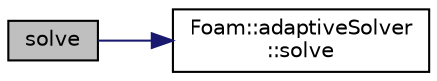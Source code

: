 digraph "solve"
{
  bgcolor="transparent";
  edge [fontname="Helvetica",fontsize="10",labelfontname="Helvetica",labelfontsize="10"];
  node [fontname="Helvetica",fontsize="10",shape=record];
  rankdir="LR";
  Node1 [label="solve",height=0.2,width=0.4,color="black", fillcolor="grey75", style="filled", fontcolor="black"];
  Node1 -> Node2 [color="midnightblue",fontsize="10",style="solid",fontname="Helvetica"];
  Node2 [label="Foam::adaptiveSolver\l::solve",height=0.2,width=0.4,color="black",URL="$a00020.html#a3c4c48cf0cafd8bdc1ee5f1e4d241148",tooltip="Solve a single step dx and return the error. "];
}
